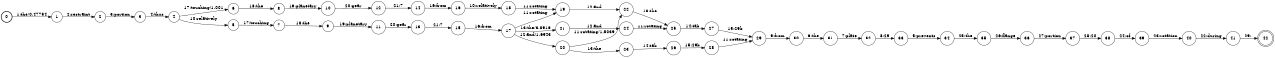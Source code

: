 digraph FST {
rankdir = LR;
size = "8.5,11";
label = "";
center = 1;
orientation = Portrait;
ranksep = "0.4";
nodesep = "0.25";
0 [label = "0", shape = circle, style = bold, fontsize = 14]
	0 -> 1 [label = "1:the/0.47754", fontsize = 14];
1 [label = "1", shape = circle, style = solid, fontsize = 14]
	1 -> 2 [label = "2:restraint", fontsize = 14];
2 [label = "2", shape = circle, style = solid, fontsize = 14]
	2 -> 3 [label = "3:portion", fontsize = 14];
3 [label = "3", shape = circle, style = solid, fontsize = 14]
	3 -> 4 [label = "4:thus", fontsize = 14];
4 [label = "4", shape = circle, style = solid, fontsize = 14]
	4 -> 5 [label = "10:relatively", fontsize = 14];
	4 -> 6 [label = "17:touching/1.001", fontsize = 14];
5 [label = "5", shape = circle, style = solid, fontsize = 14]
	5 -> 7 [label = "17:touching", fontsize = 14];
6 [label = "6", shape = circle, style = solid, fontsize = 14]
	6 -> 8 [label = "18:the", fontsize = 14];
7 [label = "7", shape = circle, style = solid, fontsize = 14]
	7 -> 9 [label = "18:the", fontsize = 14];
8 [label = "8", shape = circle, style = solid, fontsize = 14]
	8 -> 10 [label = "19:planetary", fontsize = 14];
9 [label = "9", shape = circle, style = solid, fontsize = 14]
	9 -> 11 [label = "19:planetary", fontsize = 14];
10 [label = "10", shape = circle, style = solid, fontsize = 14]
	10 -> 12 [label = "20:gear", fontsize = 14];
11 [label = "11", shape = circle, style = solid, fontsize = 14]
	11 -> 13 [label = "20:gear", fontsize = 14];
12 [label = "12", shape = circle, style = solid, fontsize = 14]
	12 -> 14 [label = "21:7", fontsize = 14];
13 [label = "13", shape = circle, style = solid, fontsize = 14]
	13 -> 15 [label = "21:7", fontsize = 14];
14 [label = "14", shape = circle, style = solid, fontsize = 14]
	14 -> 16 [label = "16:from", fontsize = 14];
15 [label = "15", shape = circle, style = solid, fontsize = 14]
	15 -> 17 [label = "16:from", fontsize = 14];
16 [label = "16", shape = circle, style = solid, fontsize = 14]
	16 -> 18 [label = "10:relatively", fontsize = 14];
17 [label = "17", shape = circle, style = solid, fontsize = 14]
	17 -> 21 [label = "13:the/3.8916", fontsize = 14];
	17 -> 19 [label = "11:rotating", fontsize = 14];
	17 -> 20 [label = "12:and/1.6943", fontsize = 14];
18 [label = "18", shape = circle, style = solid, fontsize = 14]
	18 -> 19 [label = "11:rotating", fontsize = 14];
19 [label = "19", shape = circle, style = solid, fontsize = 14]
	19 -> 22 [label = "12:and", fontsize = 14];
20 [label = "20", shape = circle, style = solid, fontsize = 14]
	20 -> 23 [label = "13:the", fontsize = 14];
	20 -> 22 [label = "11:rotating/1.5039", fontsize = 14];
21 [label = "21", shape = circle, style = solid, fontsize = 14]
	21 -> 24 [label = "12:and", fontsize = 14];
22 [label = "22", shape = circle, style = solid, fontsize = 14]
	22 -> 25 [label = "13:the", fontsize = 14];
23 [label = "23", shape = circle, style = solid, fontsize = 14]
	23 -> 26 [label = "14:tab", fontsize = 14];
24 [label = "24", shape = circle, style = solid, fontsize = 14]
	24 -> 25 [label = "11:rotating", fontsize = 14];
25 [label = "25", shape = circle, style = solid, fontsize = 14]
	25 -> 27 [label = "14:tab", fontsize = 14];
26 [label = "26", shape = circle, style = solid, fontsize = 14]
	26 -> 28 [label = "15:29b", fontsize = 14];
27 [label = "27", shape = circle, style = solid, fontsize = 14]
	27 -> 29 [label = "15:29b", fontsize = 14];
28 [label = "28", shape = circle, style = solid, fontsize = 14]
	28 -> 29 [label = "11:rotating", fontsize = 14];
29 [label = "29", shape = circle, style = solid, fontsize = 14]
	29 -> 30 [label = "9:from", fontsize = 14];
30 [label = "30", shape = circle, style = solid, fontsize = 14]
	30 -> 31 [label = "6:the", fontsize = 14];
31 [label = "31", shape = circle, style = solid, fontsize = 14]
	31 -> 32 [label = "7:plate", fontsize = 14];
32 [label = "32", shape = circle, style = solid, fontsize = 14]
	32 -> 33 [label = "8:29", fontsize = 14];
33 [label = "33", shape = circle, style = solid, fontsize = 14]
	33 -> 34 [label = "5:prevents", fontsize = 14];
34 [label = "34", shape = circle, style = solid, fontsize = 14]
	34 -> 35 [label = "25:the", fontsize = 14];
35 [label = "35", shape = circle, style = solid, fontsize = 14]
	35 -> 36 [label = "26:flange", fontsize = 14];
36 [label = "36", shape = circle, style = solid, fontsize = 14]
	36 -> 37 [label = "27:portion", fontsize = 14];
37 [label = "37", shape = circle, style = solid, fontsize = 14]
	37 -> 38 [label = "28:20", fontsize = 14];
38 [label = "38", shape = circle, style = solid, fontsize = 14]
	38 -> 39 [label = "24:of", fontsize = 14];
39 [label = "39", shape = circle, style = solid, fontsize = 14]
	39 -> 40 [label = "23:rotation", fontsize = 14];
40 [label = "40", shape = circle, style = solid, fontsize = 14]
	40 -> 41 [label = "22:during", fontsize = 14];
41 [label = "41", shape = circle, style = solid, fontsize = 14]
	41 -> 42 [label = "29:.", fontsize = 14];
42 [label = "42", shape = doublecircle, style = solid, fontsize = 14]
}

